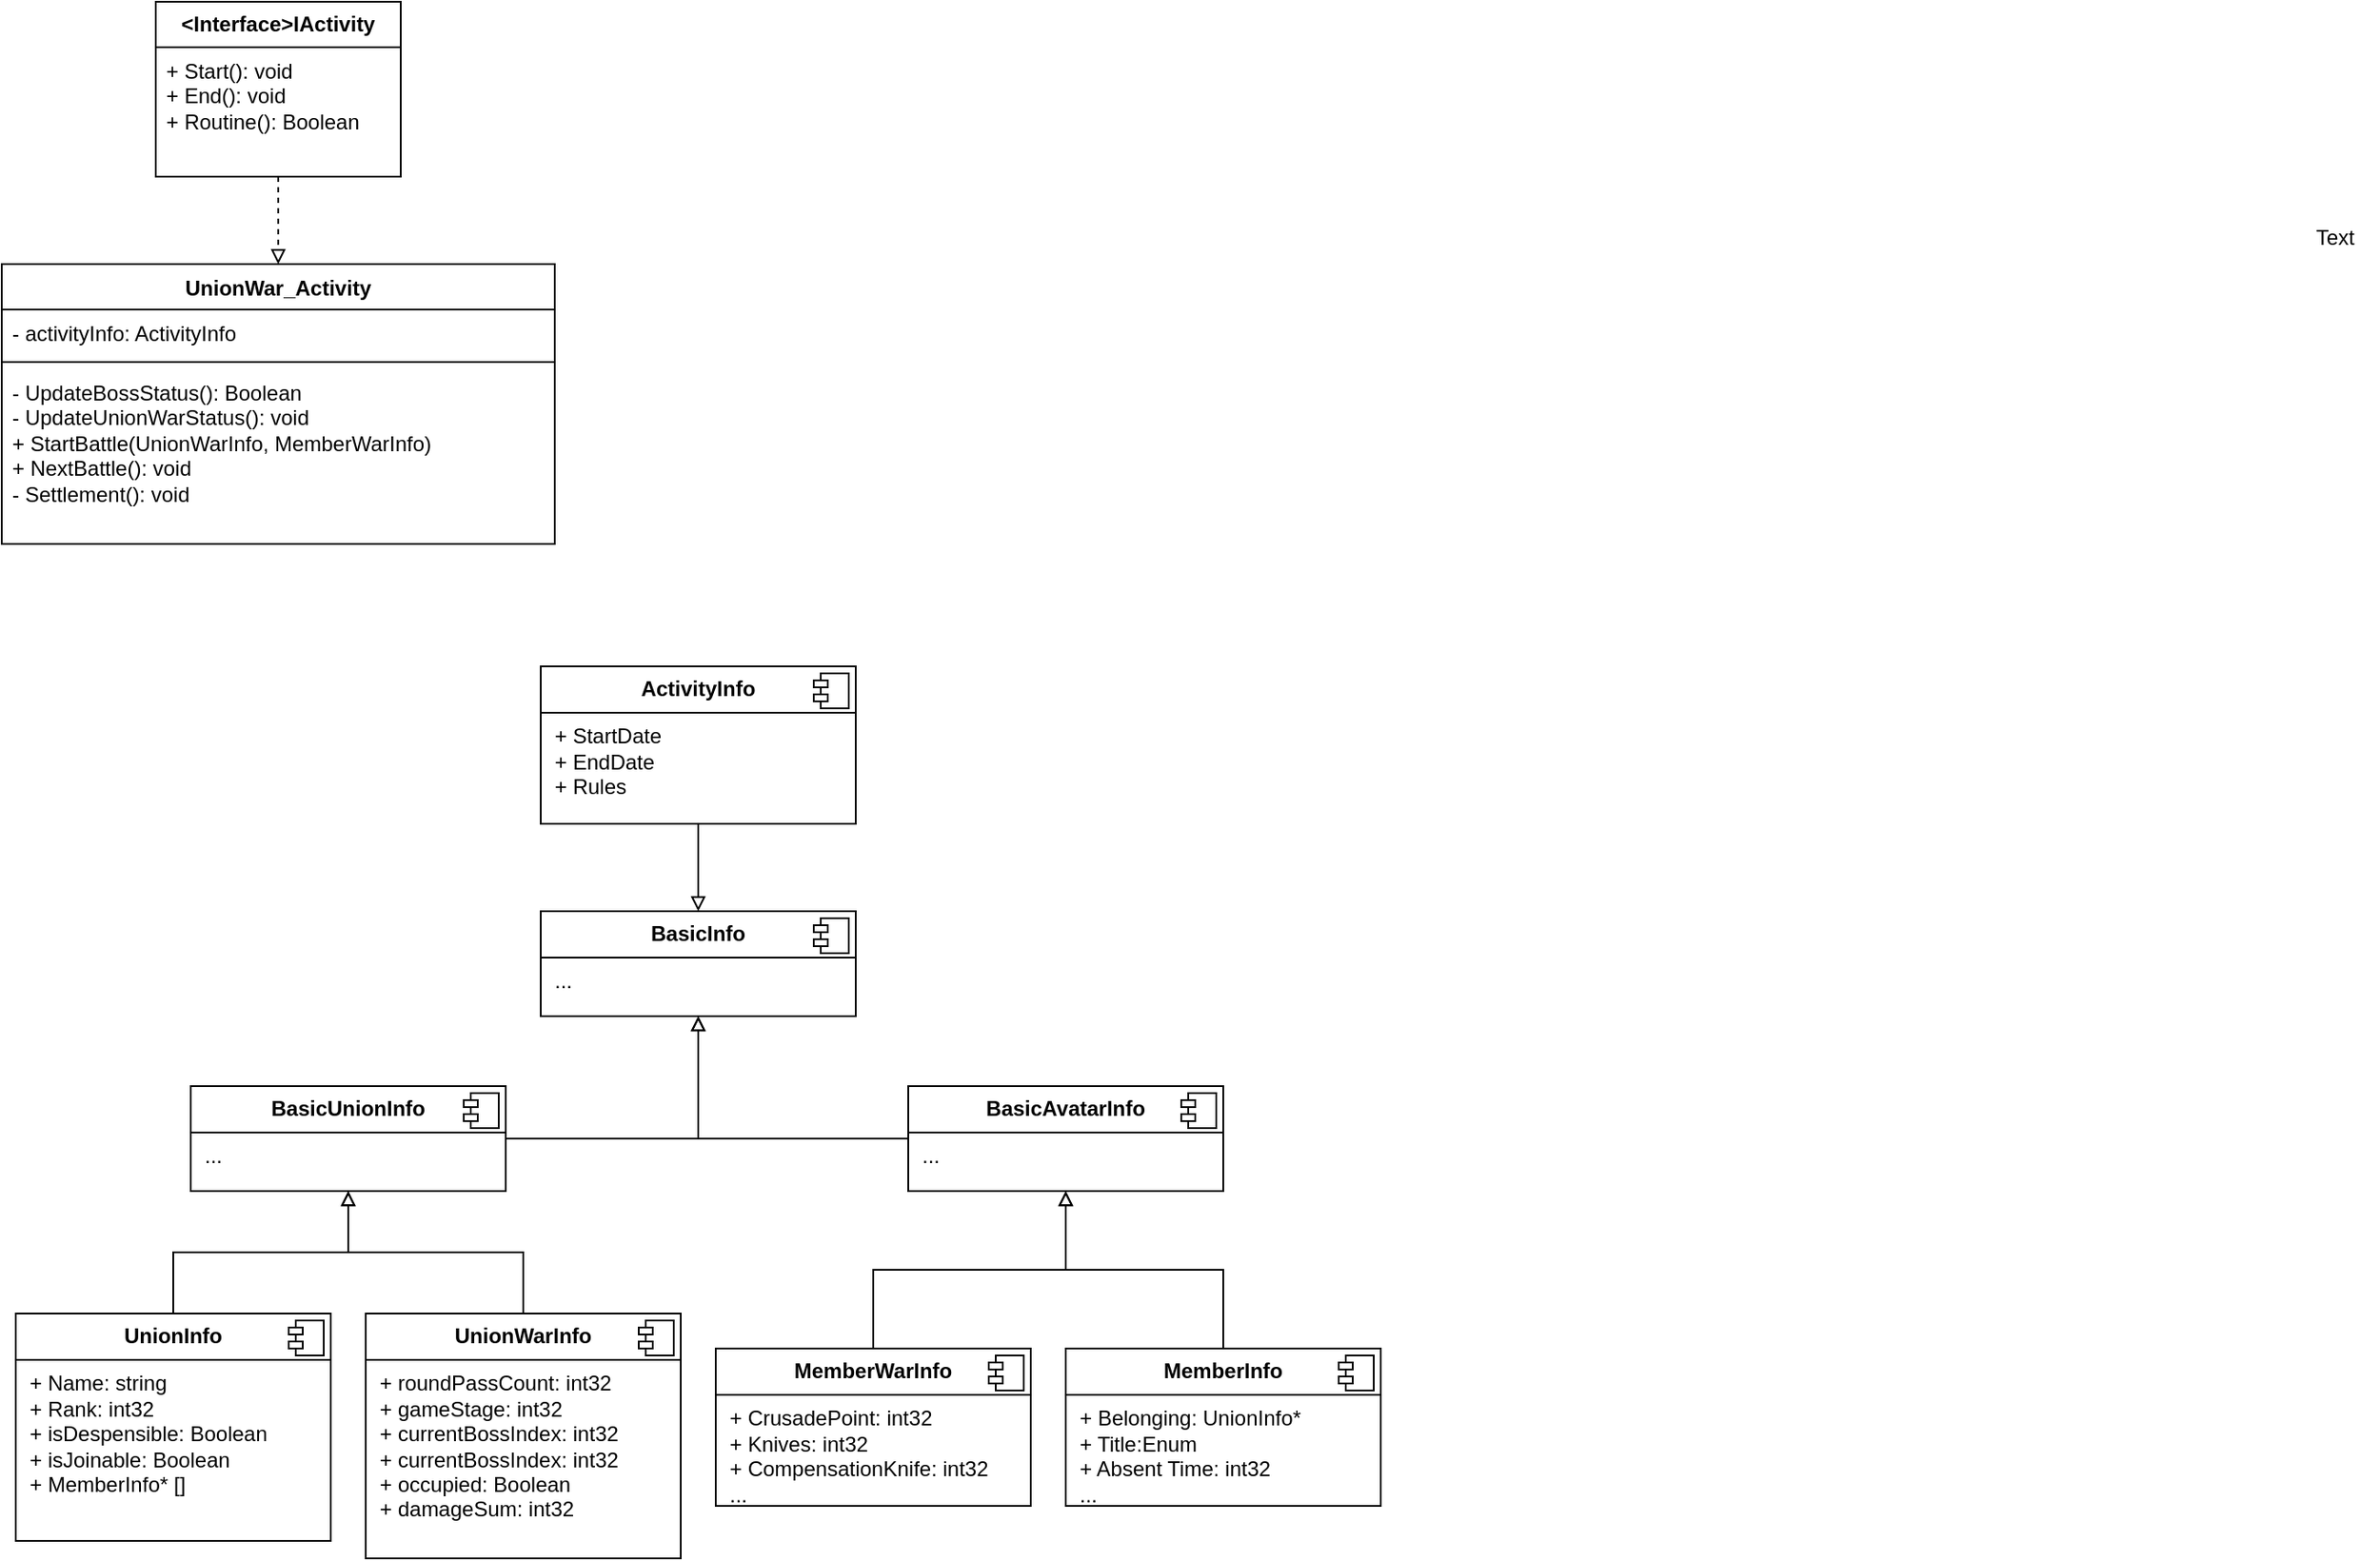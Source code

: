 <mxfile version="24.1.0" type="github">
  <diagram id="C5RBs43oDa-KdzZeNtuy" name="Page-1">
    <mxGraphModel dx="2074" dy="1088" grid="1" gridSize="10" guides="1" tooltips="1" connect="1" arrows="1" fold="1" page="1" pageScale="1" pageWidth="827" pageHeight="1169" math="0" shadow="0">
      <root>
        <mxCell id="WIyWlLk6GJQsqaUBKTNV-0" />
        <mxCell id="WIyWlLk6GJQsqaUBKTNV-1" parent="WIyWlLk6GJQsqaUBKTNV-0" />
        <mxCell id="FBv05t-RvcUnP1pZzhg--0" value="&lt;p style=&quot;margin:0px;margin-top:6px;text-align:center;&quot;&gt;&lt;b&gt;MemberInfo&lt;/b&gt;&lt;/p&gt;&lt;hr size=&quot;1&quot; style=&quot;border-style:solid;&quot;&gt;&lt;p style=&quot;margin:0px;margin-left:8px;&quot;&gt;+ Belonging: UnionInfo*&lt;/p&gt;&lt;p style=&quot;margin:0px;margin-left:8px;&quot;&gt;+ Tit&lt;span style=&quot;background-color: initial;&quot;&gt;le:Enum&lt;/span&gt;&lt;span style=&quot;background-color: initial; white-space: pre;&quot;&gt;&#x9;&lt;/span&gt;&lt;/p&gt;&lt;p style=&quot;margin:0px;margin-left:8px;&quot;&gt;+ Absent Time: int32&lt;/p&gt;&lt;p style=&quot;margin:0px;margin-left:8px;&quot;&gt;...&lt;/p&gt;" style="align=left;overflow=fill;html=1;dropTarget=0;whiteSpace=wrap;" vertex="1" parent="WIyWlLk6GJQsqaUBKTNV-1">
          <mxGeometry x="630" y="820" width="180" height="90" as="geometry" />
        </mxCell>
        <mxCell id="FBv05t-RvcUnP1pZzhg--1" value="" style="shape=component;jettyWidth=8;jettyHeight=4;" vertex="1" parent="FBv05t-RvcUnP1pZzhg--0">
          <mxGeometry x="1" width="20" height="20" relative="1" as="geometry">
            <mxPoint x="-24" y="4" as="offset" />
          </mxGeometry>
        </mxCell>
        <mxCell id="FBv05t-RvcUnP1pZzhg--29" style="edgeStyle=orthogonalEdgeStyle;rounded=0;orthogonalLoop=1;jettySize=auto;html=1;endArrow=block;endFill=0;" edge="1" parent="WIyWlLk6GJQsqaUBKTNV-1" source="FBv05t-RvcUnP1pZzhg--2" target="FBv05t-RvcUnP1pZzhg--10">
          <mxGeometry relative="1" as="geometry" />
        </mxCell>
        <mxCell id="FBv05t-RvcUnP1pZzhg--2" value="&lt;p style=&quot;margin:0px;margin-top:6px;text-align:center;&quot;&gt;&lt;b&gt;MemberWarInfo&lt;/b&gt;&lt;/p&gt;&lt;hr size=&quot;1&quot; style=&quot;border-style:solid;&quot;&gt;&lt;p style=&quot;margin:0px;margin-left:8px;&quot;&gt;+ CrusadePoint: int32&lt;span style=&quot;background-color: initial; white-space: pre;&quot;&gt;&#x9;&lt;/span&gt;&lt;/p&gt;&lt;p style=&quot;margin:0px;margin-left:8px;&quot;&gt;+ Knives: int32&lt;/p&gt;&lt;p style=&quot;margin:0px;margin-left:8px;&quot;&gt;+ CompensationKnife: int32&lt;/p&gt;&lt;p style=&quot;margin:0px;margin-left:8px;&quot;&gt;...&lt;/p&gt;&lt;p style=&quot;margin:0px;margin-left:8px;&quot;&gt;&lt;br&gt;&lt;/p&gt;" style="align=left;overflow=fill;html=1;dropTarget=0;whiteSpace=wrap;" vertex="1" parent="WIyWlLk6GJQsqaUBKTNV-1">
          <mxGeometry x="430" y="820" width="180" height="90" as="geometry" />
        </mxCell>
        <mxCell id="FBv05t-RvcUnP1pZzhg--3" value="" style="shape=component;jettyWidth=8;jettyHeight=4;" vertex="1" parent="FBv05t-RvcUnP1pZzhg--2">
          <mxGeometry x="1" width="20" height="20" relative="1" as="geometry">
            <mxPoint x="-24" y="4" as="offset" />
          </mxGeometry>
        </mxCell>
        <mxCell id="FBv05t-RvcUnP1pZzhg--4" value="&lt;p style=&quot;margin:0px;margin-top:6px;text-align:center;&quot;&gt;&lt;b&gt;UnionInfo&lt;/b&gt;&lt;/p&gt;&lt;hr size=&quot;1&quot; style=&quot;border-style:solid;&quot;&gt;&lt;p style=&quot;margin:0px;margin-left:8px;&quot;&gt;+ Name&lt;span style=&quot;background-color: initial;&quot;&gt;: string&lt;/span&gt;&lt;span style=&quot;background-color: initial; white-space: pre;&quot;&gt;&#x9;&lt;/span&gt;&lt;/p&gt;&lt;p style=&quot;margin:0px;margin-left:8px;&quot;&gt;+ Rank: int32&lt;/p&gt;&lt;p style=&quot;margin:0px;margin-left:8px;&quot;&gt;+ isDespensible: Boolean&lt;/p&gt;&lt;p style=&quot;margin:0px;margin-left:8px;&quot;&gt;+ isJoinable: Boolean&lt;/p&gt;&lt;p style=&quot;margin:0px;margin-left:8px;&quot;&gt;+ MemberInfo* []&lt;/p&gt;&lt;p style=&quot;margin:0px;margin-left:8px;&quot;&gt;&lt;br&gt;&lt;/p&gt;&lt;p style=&quot;margin:0px;margin-left:8px;&quot;&gt;&lt;br&gt;&lt;/p&gt;&lt;p style=&quot;margin:0px;margin-left:8px;&quot;&gt;&lt;br&gt;&lt;/p&gt;" style="align=left;overflow=fill;html=1;dropTarget=0;whiteSpace=wrap;" vertex="1" parent="WIyWlLk6GJQsqaUBKTNV-1">
          <mxGeometry x="30" y="800" width="180" height="130" as="geometry" />
        </mxCell>
        <mxCell id="FBv05t-RvcUnP1pZzhg--5" value="" style="shape=component;jettyWidth=8;jettyHeight=4;" vertex="1" parent="FBv05t-RvcUnP1pZzhg--4">
          <mxGeometry x="1" width="20" height="20" relative="1" as="geometry">
            <mxPoint x="-24" y="4" as="offset" />
          </mxGeometry>
        </mxCell>
        <mxCell id="FBv05t-RvcUnP1pZzhg--6" value="&lt;p style=&quot;margin:0px;margin-top:6px;text-align:center;&quot;&gt;&lt;b&gt;UnionWarInfo&lt;/b&gt;&lt;/p&gt;&lt;hr size=&quot;1&quot; style=&quot;border-style:solid;&quot;&gt;&lt;p style=&quot;margin:0px;margin-left:8px;&quot;&gt;+ roundPassCount&lt;span style=&quot;background-color: initial;&quot;&gt;: int32&lt;/span&gt;&lt;span style=&quot;background-color: initial; white-space: pre;&quot;&gt;&#x9;&lt;/span&gt;&lt;/p&gt;&lt;p style=&quot;margin:0px;margin-left:8px;&quot;&gt;+ gameStage: int32&lt;/p&gt;&lt;p style=&quot;margin:0px;margin-left:8px;&quot;&gt;+ currentBossIndex: int32&lt;/p&gt;&lt;p style=&quot;margin:0px;margin-left:8px;&quot;&gt;+ currentBossIndex: int32&lt;/p&gt;&lt;p style=&quot;margin:0px;margin-left:8px;&quot;&gt;+ occupied: Boolean&lt;/p&gt;&lt;p style=&quot;margin:0px;margin-left:8px;&quot;&gt;+ damageSum: int32&lt;/p&gt;&lt;p style=&quot;margin:0px;margin-left:8px;&quot;&gt;&lt;br&gt;&lt;/p&gt;&lt;p style=&quot;margin:0px;margin-left:8px;&quot;&gt;&lt;br&gt;&lt;/p&gt;" style="align=left;overflow=fill;html=1;dropTarget=0;whiteSpace=wrap;" vertex="1" parent="WIyWlLk6GJQsqaUBKTNV-1">
          <mxGeometry x="230" y="800" width="180" height="140" as="geometry" />
        </mxCell>
        <mxCell id="FBv05t-RvcUnP1pZzhg--7" value="" style="shape=component;jettyWidth=8;jettyHeight=4;" vertex="1" parent="FBv05t-RvcUnP1pZzhg--6">
          <mxGeometry x="1" width="20" height="20" relative="1" as="geometry">
            <mxPoint x="-24" y="4" as="offset" />
          </mxGeometry>
        </mxCell>
        <mxCell id="FBv05t-RvcUnP1pZzhg--21" style="edgeStyle=orthogonalEdgeStyle;rounded=0;orthogonalLoop=1;jettySize=auto;html=1;exitX=0.5;exitY=1;exitDx=0;exitDy=0;" edge="1" parent="WIyWlLk6GJQsqaUBKTNV-1">
          <mxGeometry relative="1" as="geometry">
            <mxPoint x="350" y="645" as="targetPoint" />
            <mxPoint x="350" y="645" as="sourcePoint" />
          </mxGeometry>
        </mxCell>
        <mxCell id="FBv05t-RvcUnP1pZzhg--59" style="edgeStyle=orthogonalEdgeStyle;rounded=0;orthogonalLoop=1;jettySize=auto;html=1;endArrow=block;endFill=0;" edge="1" parent="WIyWlLk6GJQsqaUBKTNV-1" source="FBv05t-RvcUnP1pZzhg--10" target="FBv05t-RvcUnP1pZzhg--52">
          <mxGeometry relative="1" as="geometry" />
        </mxCell>
        <mxCell id="FBv05t-RvcUnP1pZzhg--10" value="&lt;p style=&quot;margin:0px;margin-top:6px;text-align:center;&quot;&gt;&lt;b&gt;BasicAvatarInfo&lt;/b&gt;&lt;/p&gt;&lt;hr size=&quot;1&quot; style=&quot;border-style:solid;&quot;&gt;&lt;p style=&quot;margin:0px;margin-left:8px;&quot;&gt;&lt;span style=&quot;background-color: initial;&quot;&gt;...&lt;/span&gt;&lt;br&gt;&lt;/p&gt;&lt;p style=&quot;margin:0px;margin-left:8px;&quot;&gt;&lt;br&gt;&lt;/p&gt;" style="align=left;overflow=fill;html=1;dropTarget=0;whiteSpace=wrap;" vertex="1" parent="WIyWlLk6GJQsqaUBKTNV-1">
          <mxGeometry x="540" y="670" width="180" height="60" as="geometry" />
        </mxCell>
        <mxCell id="FBv05t-RvcUnP1pZzhg--11" value="" style="shape=component;jettyWidth=8;jettyHeight=4;" vertex="1" parent="FBv05t-RvcUnP1pZzhg--10">
          <mxGeometry x="1" width="20" height="20" relative="1" as="geometry">
            <mxPoint x="-24" y="4" as="offset" />
          </mxGeometry>
        </mxCell>
        <mxCell id="FBv05t-RvcUnP1pZzhg--58" style="edgeStyle=orthogonalEdgeStyle;rounded=0;orthogonalLoop=1;jettySize=auto;html=1;endArrow=block;endFill=0;" edge="1" parent="WIyWlLk6GJQsqaUBKTNV-1" source="FBv05t-RvcUnP1pZzhg--12" target="FBv05t-RvcUnP1pZzhg--52">
          <mxGeometry relative="1" as="geometry" />
        </mxCell>
        <mxCell id="FBv05t-RvcUnP1pZzhg--12" value="&lt;p style=&quot;margin:0px;margin-top:6px;text-align:center;&quot;&gt;&lt;b&gt;BasicUnionInfo&lt;/b&gt;&lt;/p&gt;&lt;hr size=&quot;1&quot; style=&quot;border-style:solid;&quot;&gt;&lt;p style=&quot;margin:0px;margin-left:8px;&quot;&gt;&lt;span style=&quot;background-color: initial;&quot;&gt;...&lt;/span&gt;&lt;br&gt;&lt;/p&gt;&lt;p style=&quot;margin:0px;margin-left:8px;&quot;&gt;&lt;br&gt;&lt;/p&gt;" style="align=left;overflow=fill;html=1;dropTarget=0;whiteSpace=wrap;" vertex="1" parent="WIyWlLk6GJQsqaUBKTNV-1">
          <mxGeometry x="130" y="670" width="180" height="60" as="geometry" />
        </mxCell>
        <mxCell id="FBv05t-RvcUnP1pZzhg--13" value="" style="shape=component;jettyWidth=8;jettyHeight=4;" vertex="1" parent="FBv05t-RvcUnP1pZzhg--12">
          <mxGeometry x="1" width="20" height="20" relative="1" as="geometry">
            <mxPoint x="-24" y="4" as="offset" />
          </mxGeometry>
        </mxCell>
        <mxCell id="FBv05t-RvcUnP1pZzhg--16" style="edgeStyle=orthogonalEdgeStyle;rounded=0;orthogonalLoop=1;jettySize=auto;html=1;endArrow=block;endFill=0;" edge="1" parent="WIyWlLk6GJQsqaUBKTNV-1" source="FBv05t-RvcUnP1pZzhg--4" target="FBv05t-RvcUnP1pZzhg--12">
          <mxGeometry relative="1" as="geometry" />
        </mxCell>
        <mxCell id="FBv05t-RvcUnP1pZzhg--19" style="edgeStyle=orthogonalEdgeStyle;rounded=0;orthogonalLoop=1;jettySize=auto;html=1;endArrow=block;endFill=0;" edge="1" parent="WIyWlLk6GJQsqaUBKTNV-1" source="FBv05t-RvcUnP1pZzhg--6" target="FBv05t-RvcUnP1pZzhg--12">
          <mxGeometry relative="1" as="geometry" />
        </mxCell>
        <mxCell id="FBv05t-RvcUnP1pZzhg--28" style="edgeStyle=orthogonalEdgeStyle;rounded=0;orthogonalLoop=1;jettySize=auto;html=1;endArrow=block;endFill=0;" edge="1" parent="WIyWlLk6GJQsqaUBKTNV-1" source="FBv05t-RvcUnP1pZzhg--0" target="FBv05t-RvcUnP1pZzhg--10">
          <mxGeometry relative="1" as="geometry" />
        </mxCell>
        <mxCell id="FBv05t-RvcUnP1pZzhg--34" value="UnionWar_Activity" style="swimlane;fontStyle=1;align=center;verticalAlign=top;childLayout=stackLayout;horizontal=1;startSize=26;horizontalStack=0;resizeParent=1;resizeParentMax=0;resizeLast=0;collapsible=1;marginBottom=0;whiteSpace=wrap;html=1;" vertex="1" parent="WIyWlLk6GJQsqaUBKTNV-1">
          <mxGeometry x="22" y="200" width="316" height="160" as="geometry" />
        </mxCell>
        <mxCell id="FBv05t-RvcUnP1pZzhg--35" value="- activityInfo: ActivityInfo" style="text;strokeColor=none;fillColor=none;align=left;verticalAlign=top;spacingLeft=4;spacingRight=4;overflow=hidden;rotatable=0;points=[[0,0.5],[1,0.5]];portConstraint=eastwest;whiteSpace=wrap;html=1;" vertex="1" parent="FBv05t-RvcUnP1pZzhg--34">
          <mxGeometry y="26" width="316" height="26" as="geometry" />
        </mxCell>
        <mxCell id="FBv05t-RvcUnP1pZzhg--36" value="" style="line;strokeWidth=1;fillColor=none;align=left;verticalAlign=middle;spacingTop=-1;spacingLeft=3;spacingRight=3;rotatable=0;labelPosition=right;points=[];portConstraint=eastwest;strokeColor=inherit;" vertex="1" parent="FBv05t-RvcUnP1pZzhg--34">
          <mxGeometry y="52" width="316" height="8" as="geometry" />
        </mxCell>
        <mxCell id="FBv05t-RvcUnP1pZzhg--37" value="- UpdateBossStatus(): Boolean&lt;div&gt;- UpdateUnionWarStatus(): void&lt;br&gt;&lt;div&gt;+ StartBattle(UnionWarInfo, MemberWarInfo)&lt;/div&gt;&lt;div&gt;&lt;span style=&quot;background-color: initial;&quot;&gt;+ NextBattle(): void&lt;/span&gt;&lt;/div&gt;&lt;div&gt;&lt;span style=&quot;background-color: initial;&quot;&gt;- Settlement(): void&lt;/span&gt;&lt;/div&gt;&lt;div&gt;&lt;span style=&quot;background-color: initial;&quot;&gt;&lt;br&gt;&lt;/span&gt;&lt;/div&gt;&lt;/div&gt;" style="text;strokeColor=none;fillColor=none;align=left;verticalAlign=top;spacingLeft=4;spacingRight=4;overflow=hidden;rotatable=0;points=[[0,0.5],[1,0.5]];portConstraint=eastwest;whiteSpace=wrap;html=1;" vertex="1" parent="FBv05t-RvcUnP1pZzhg--34">
          <mxGeometry y="60" width="316" height="100" as="geometry" />
        </mxCell>
        <mxCell id="FBv05t-RvcUnP1pZzhg--64" style="edgeStyle=orthogonalEdgeStyle;rounded=0;orthogonalLoop=1;jettySize=auto;html=1;dashed=1;endArrow=block;endFill=0;" edge="1" parent="WIyWlLk6GJQsqaUBKTNV-1" source="FBv05t-RvcUnP1pZzhg--44" target="FBv05t-RvcUnP1pZzhg--34">
          <mxGeometry relative="1" as="geometry" />
        </mxCell>
        <mxCell id="FBv05t-RvcUnP1pZzhg--44" value="&lt;span style=&quot;font-weight: 700;&quot;&gt;&amp;lt;Interface&amp;gt;IActivity&lt;/span&gt;" style="swimlane;fontStyle=0;childLayout=stackLayout;horizontal=1;startSize=26;fillColor=none;horizontalStack=0;resizeParent=1;resizeParentMax=0;resizeLast=0;collapsible=1;marginBottom=0;whiteSpace=wrap;html=1;" vertex="1" parent="WIyWlLk6GJQsqaUBKTNV-1">
          <mxGeometry x="110" y="50" width="140" height="100" as="geometry" />
        </mxCell>
        <mxCell id="FBv05t-RvcUnP1pZzhg--48" value="+ Start(): void&lt;div&gt;+ End(): void&lt;/div&gt;&lt;div&gt;+ Routine(): Boolean&lt;/div&gt;&lt;div&gt;&lt;br&gt;&lt;/div&gt;" style="text;strokeColor=none;fillColor=none;align=left;verticalAlign=top;spacingLeft=4;spacingRight=4;overflow=hidden;rotatable=0;points=[[0,0.5],[1,0.5]];portConstraint=eastwest;whiteSpace=wrap;html=1;" vertex="1" parent="FBv05t-RvcUnP1pZzhg--44">
          <mxGeometry y="26" width="140" height="74" as="geometry" />
        </mxCell>
        <mxCell id="FBv05t-RvcUnP1pZzhg--52" value="&lt;p style=&quot;margin:0px;margin-top:6px;text-align:center;&quot;&gt;&lt;b&gt;BasicInfo&lt;/b&gt;&lt;/p&gt;&lt;hr size=&quot;1&quot; style=&quot;border-style:solid;&quot;&gt;&lt;p style=&quot;margin:0px;margin-left:8px;&quot;&gt;&lt;span style=&quot;background-color: initial;&quot;&gt;...&lt;/span&gt;&lt;br&gt;&lt;/p&gt;&lt;p style=&quot;margin:0px;margin-left:8px;&quot;&gt;&lt;br&gt;&lt;/p&gt;" style="align=left;overflow=fill;html=1;dropTarget=0;whiteSpace=wrap;" vertex="1" parent="WIyWlLk6GJQsqaUBKTNV-1">
          <mxGeometry x="330" y="570" width="180" height="60" as="geometry" />
        </mxCell>
        <mxCell id="FBv05t-RvcUnP1pZzhg--53" value="" style="shape=component;jettyWidth=8;jettyHeight=4;" vertex="1" parent="FBv05t-RvcUnP1pZzhg--52">
          <mxGeometry x="1" width="20" height="20" relative="1" as="geometry">
            <mxPoint x="-24" y="4" as="offset" />
          </mxGeometry>
        </mxCell>
        <mxCell id="FBv05t-RvcUnP1pZzhg--57" style="edgeStyle=orthogonalEdgeStyle;rounded=0;orthogonalLoop=1;jettySize=auto;html=1;endArrow=block;endFill=0;" edge="1" parent="WIyWlLk6GJQsqaUBKTNV-1" source="FBv05t-RvcUnP1pZzhg--54" target="FBv05t-RvcUnP1pZzhg--52">
          <mxGeometry relative="1" as="geometry" />
        </mxCell>
        <mxCell id="FBv05t-RvcUnP1pZzhg--54" value="&lt;p style=&quot;margin:0px;margin-top:6px;text-align:center;&quot;&gt;&lt;b&gt;ActivityInfo&lt;/b&gt;&lt;/p&gt;&lt;hr size=&quot;1&quot; style=&quot;border-style:solid;&quot;&gt;&lt;p style=&quot;margin:0px;margin-left:8px;&quot;&gt;+ StartDate&lt;span style=&quot;background-color: initial; white-space: pre;&quot;&gt;&#x9;&lt;/span&gt;&lt;/p&gt;&lt;p style=&quot;margin:0px;margin-left:8px;&quot;&gt;+ EndDate&lt;/p&gt;&lt;p style=&quot;margin:0px;margin-left:8px;&quot;&gt;+ Rules&lt;/p&gt;" style="align=left;overflow=fill;html=1;dropTarget=0;whiteSpace=wrap;" vertex="1" parent="WIyWlLk6GJQsqaUBKTNV-1">
          <mxGeometry x="330" y="430" width="180" height="90" as="geometry" />
        </mxCell>
        <mxCell id="FBv05t-RvcUnP1pZzhg--55" value="" style="shape=component;jettyWidth=8;jettyHeight=4;" vertex="1" parent="FBv05t-RvcUnP1pZzhg--54">
          <mxGeometry x="1" width="20" height="20" relative="1" as="geometry">
            <mxPoint x="-24" y="4" as="offset" />
          </mxGeometry>
        </mxCell>
        <mxCell id="FBv05t-RvcUnP1pZzhg--67" value="Text" style="text;html=1;align=center;verticalAlign=middle;resizable=0;points=[];autosize=1;strokeColor=none;fillColor=none;" vertex="1" parent="WIyWlLk6GJQsqaUBKTNV-1">
          <mxGeometry x="1330" y="170" width="50" height="30" as="geometry" />
        </mxCell>
      </root>
    </mxGraphModel>
  </diagram>
</mxfile>
